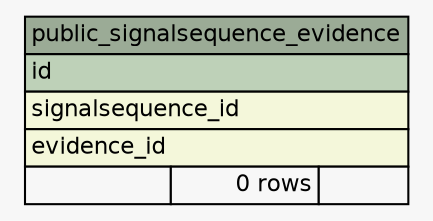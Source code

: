 // dot 2.36.0 on Linux 3.13.0-43-generic
// SchemaSpy rev 590
digraph "public_signalsequence_evidence" {
  graph [
    rankdir="RL"
    bgcolor="#f7f7f7"
    nodesep="0.18"
    ranksep="0.46"
    fontname="Helvetica"
    fontsize="11"
  ];
  node [
    fontname="Helvetica"
    fontsize="11"
    shape="plaintext"
  ];
  edge [
    arrowsize="0.8"
  ];
  "public_signalsequence_evidence" [
    label=<
    <TABLE BORDER="0" CELLBORDER="1" CELLSPACING="0" BGCOLOR="#ffffff">
      <TR><TD COLSPAN="3" BGCOLOR="#9bab96" ALIGN="CENTER">public_signalsequence_evidence</TD></TR>
      <TR><TD PORT="id" COLSPAN="3" BGCOLOR="#bed1b8" ALIGN="LEFT">id</TD></TR>
      <TR><TD PORT="signalsequence_id" COLSPAN="3" BGCOLOR="#f4f7da" ALIGN="LEFT">signalsequence_id</TD></TR>
      <TR><TD PORT="evidence_id" COLSPAN="3" BGCOLOR="#f4f7da" ALIGN="LEFT">evidence_id</TD></TR>
      <TR><TD ALIGN="LEFT" BGCOLOR="#f7f7f7">  </TD><TD ALIGN="RIGHT" BGCOLOR="#f7f7f7">0 rows</TD><TD ALIGN="RIGHT" BGCOLOR="#f7f7f7">  </TD></TR>
    </TABLE>>
    URL="tables/public_signalsequence_evidence.html"
    tooltip="public_signalsequence_evidence"
  ];
}
